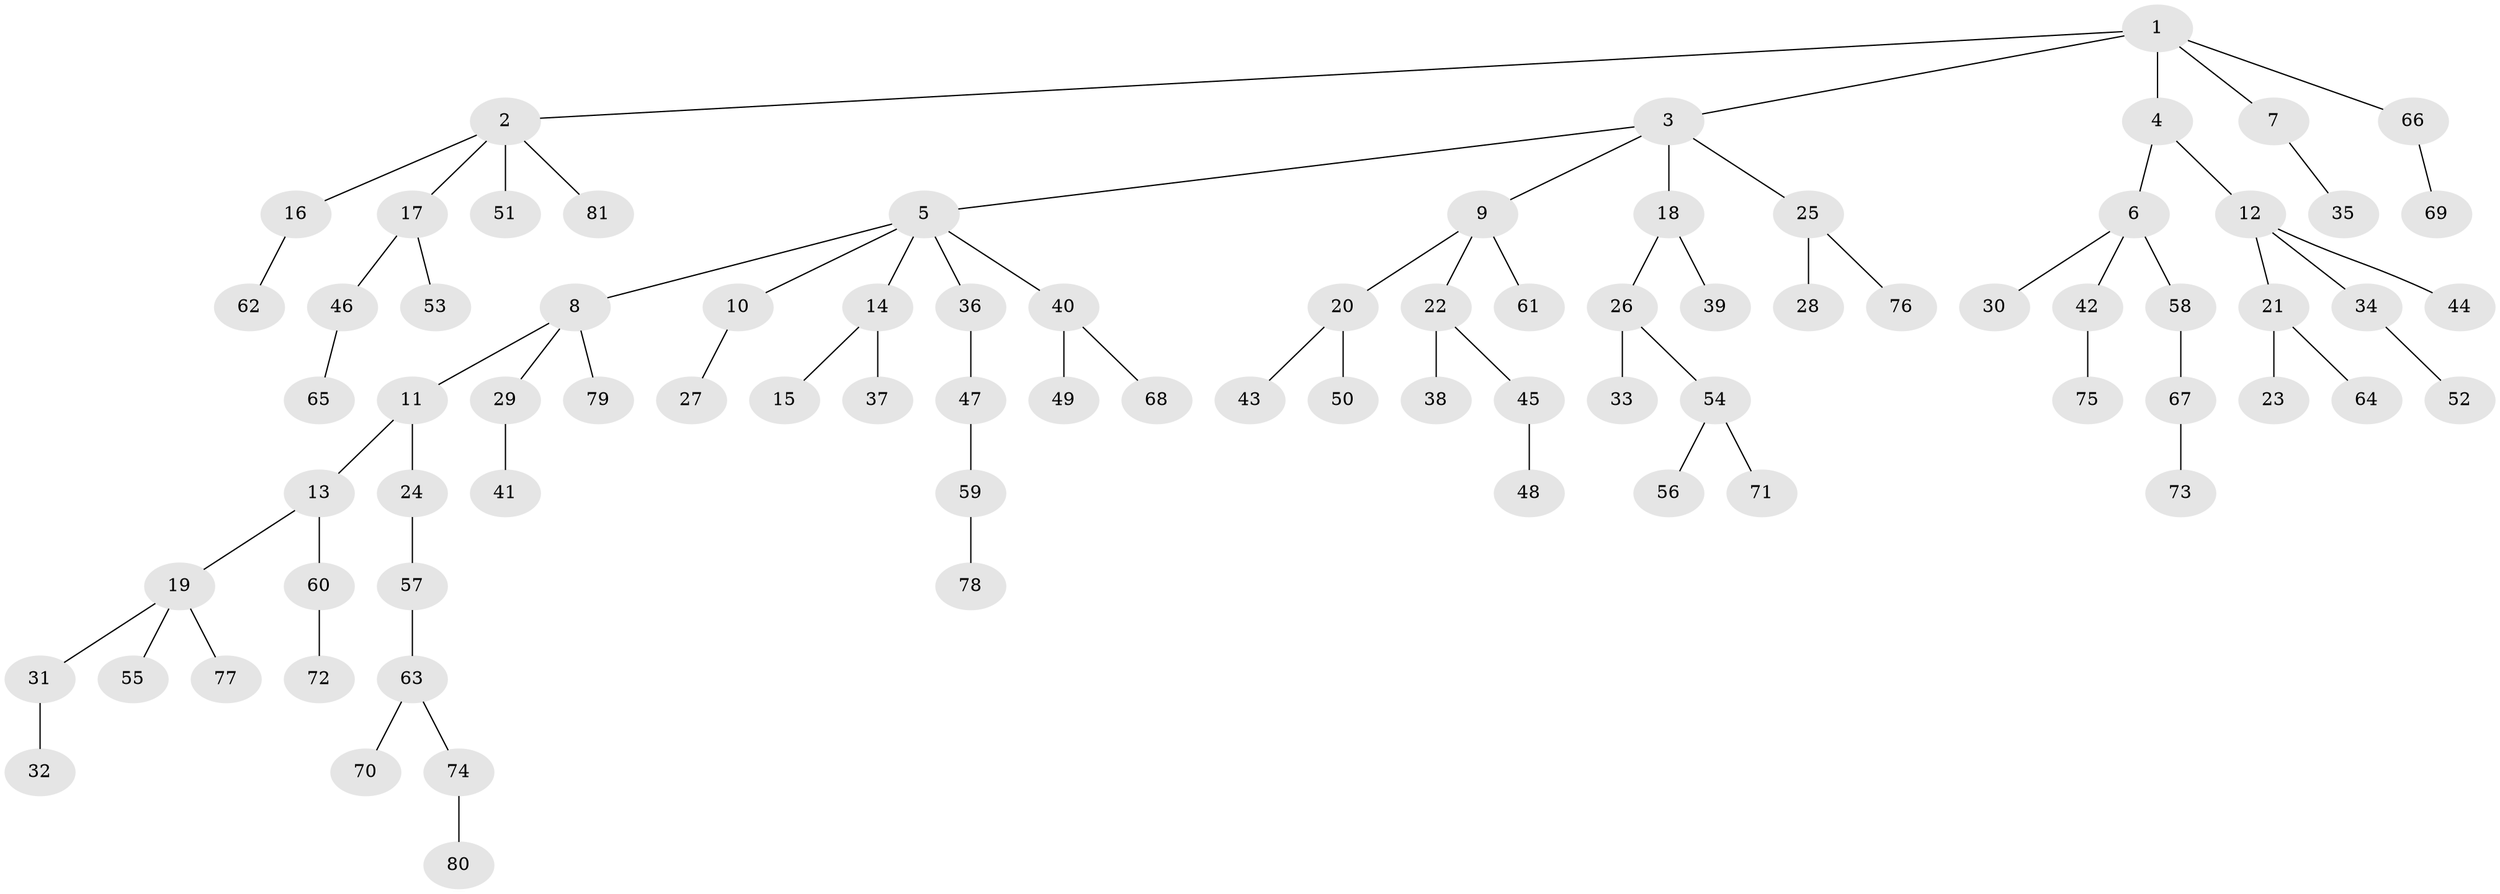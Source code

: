 // coarse degree distribution, {5: 0.05660377358490566, 4: 0.07547169811320754, 3: 0.07547169811320754, 8: 0.018867924528301886, 1: 0.5471698113207547, 2: 0.22641509433962265}
// Generated by graph-tools (version 1.1) at 2025/24/03/03/25 07:24:07]
// undirected, 81 vertices, 80 edges
graph export_dot {
graph [start="1"]
  node [color=gray90,style=filled];
  1;
  2;
  3;
  4;
  5;
  6;
  7;
  8;
  9;
  10;
  11;
  12;
  13;
  14;
  15;
  16;
  17;
  18;
  19;
  20;
  21;
  22;
  23;
  24;
  25;
  26;
  27;
  28;
  29;
  30;
  31;
  32;
  33;
  34;
  35;
  36;
  37;
  38;
  39;
  40;
  41;
  42;
  43;
  44;
  45;
  46;
  47;
  48;
  49;
  50;
  51;
  52;
  53;
  54;
  55;
  56;
  57;
  58;
  59;
  60;
  61;
  62;
  63;
  64;
  65;
  66;
  67;
  68;
  69;
  70;
  71;
  72;
  73;
  74;
  75;
  76;
  77;
  78;
  79;
  80;
  81;
  1 -- 2;
  1 -- 3;
  1 -- 4;
  1 -- 7;
  1 -- 66;
  2 -- 16;
  2 -- 17;
  2 -- 51;
  2 -- 81;
  3 -- 5;
  3 -- 9;
  3 -- 18;
  3 -- 25;
  4 -- 6;
  4 -- 12;
  5 -- 8;
  5 -- 10;
  5 -- 14;
  5 -- 36;
  5 -- 40;
  6 -- 30;
  6 -- 42;
  6 -- 58;
  7 -- 35;
  8 -- 11;
  8 -- 29;
  8 -- 79;
  9 -- 20;
  9 -- 22;
  9 -- 61;
  10 -- 27;
  11 -- 13;
  11 -- 24;
  12 -- 21;
  12 -- 34;
  12 -- 44;
  13 -- 19;
  13 -- 60;
  14 -- 15;
  14 -- 37;
  16 -- 62;
  17 -- 46;
  17 -- 53;
  18 -- 26;
  18 -- 39;
  19 -- 31;
  19 -- 55;
  19 -- 77;
  20 -- 43;
  20 -- 50;
  21 -- 23;
  21 -- 64;
  22 -- 38;
  22 -- 45;
  24 -- 57;
  25 -- 28;
  25 -- 76;
  26 -- 33;
  26 -- 54;
  29 -- 41;
  31 -- 32;
  34 -- 52;
  36 -- 47;
  40 -- 49;
  40 -- 68;
  42 -- 75;
  45 -- 48;
  46 -- 65;
  47 -- 59;
  54 -- 56;
  54 -- 71;
  57 -- 63;
  58 -- 67;
  59 -- 78;
  60 -- 72;
  63 -- 70;
  63 -- 74;
  66 -- 69;
  67 -- 73;
  74 -- 80;
}
